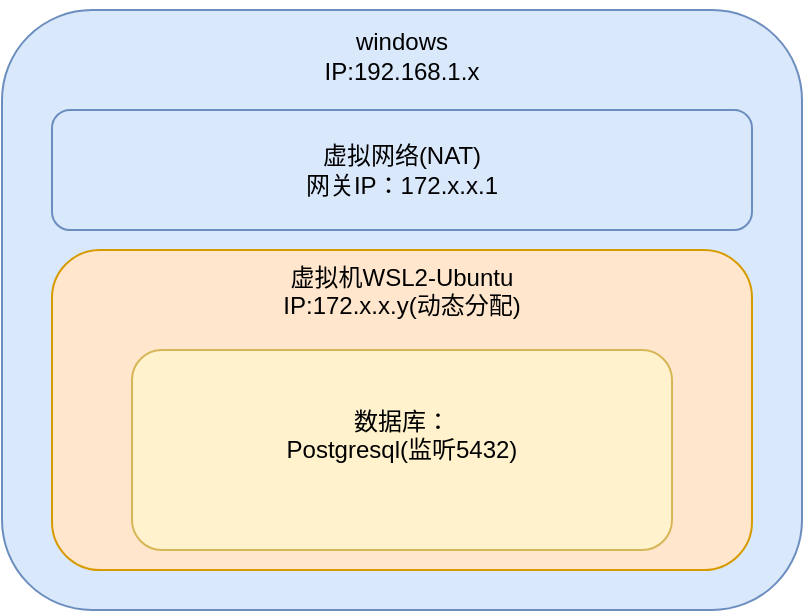 <mxfile version="28.2.5">
  <diagram name="第 1 页" id="2ta31EgjfE0BkxTUTMww">
    <mxGraphModel dx="938" dy="576" grid="1" gridSize="10" guides="1" tooltips="1" connect="1" arrows="1" fold="1" page="1" pageScale="1" pageWidth="827" pageHeight="1169" math="0" shadow="0">
      <root>
        <mxCell id="0" />
        <mxCell id="1" parent="0" />
        <mxCell id="eV1Tw70UbJQE_gw8Skzc-2" value="&lt;br&gt;windows&lt;div&gt;IP:192.168.1.x&lt;/div&gt;" style="rounded=1;whiteSpace=wrap;html=1;labelBorderColor=none;labelPosition=center;verticalLabelPosition=middle;align=center;verticalAlign=top;spacing=-10;fillColor=#dae8fc;strokeColor=#6c8ebf;" vertex="1" parent="1">
          <mxGeometry x="150" y="140" width="400" height="300" as="geometry" />
        </mxCell>
        <mxCell id="eV1Tw70UbJQE_gw8Skzc-4" value="虚拟网络(NAT)&lt;div&gt;网关IP：172.x.x.1&lt;/div&gt;" style="rounded=1;whiteSpace=wrap;html=1;fillColor=#dae8fc;strokeColor=#6c8ebf;" vertex="1" parent="1">
          <mxGeometry x="175" y="190" width="350" height="60" as="geometry" />
        </mxCell>
        <mxCell id="eV1Tw70UbJQE_gw8Skzc-5" value="虚拟机WSL2-Ubuntu&lt;div&gt;IP:172.x.x.y(动态分配)&lt;br&gt;&lt;div&gt;&lt;br&gt;&lt;/div&gt;&lt;/div&gt;" style="rounded=1;whiteSpace=wrap;html=1;labelPosition=center;verticalLabelPosition=middle;align=center;verticalAlign=top;fillColor=#ffe6cc;strokeColor=#d79b00;" vertex="1" parent="1">
          <mxGeometry x="175" y="260" width="350" height="160" as="geometry" />
        </mxCell>
        <mxCell id="eV1Tw70UbJQE_gw8Skzc-6" value="数据库：&lt;div&gt;Postgresql(监听5432)&lt;div&gt;&lt;br&gt;&lt;/div&gt;&lt;/div&gt;" style="rounded=1;whiteSpace=wrap;html=1;fillColor=#fff2cc;strokeColor=#d6b656;" vertex="1" parent="1">
          <mxGeometry x="215" y="310" width="270" height="100" as="geometry" />
        </mxCell>
      </root>
    </mxGraphModel>
  </diagram>
</mxfile>
